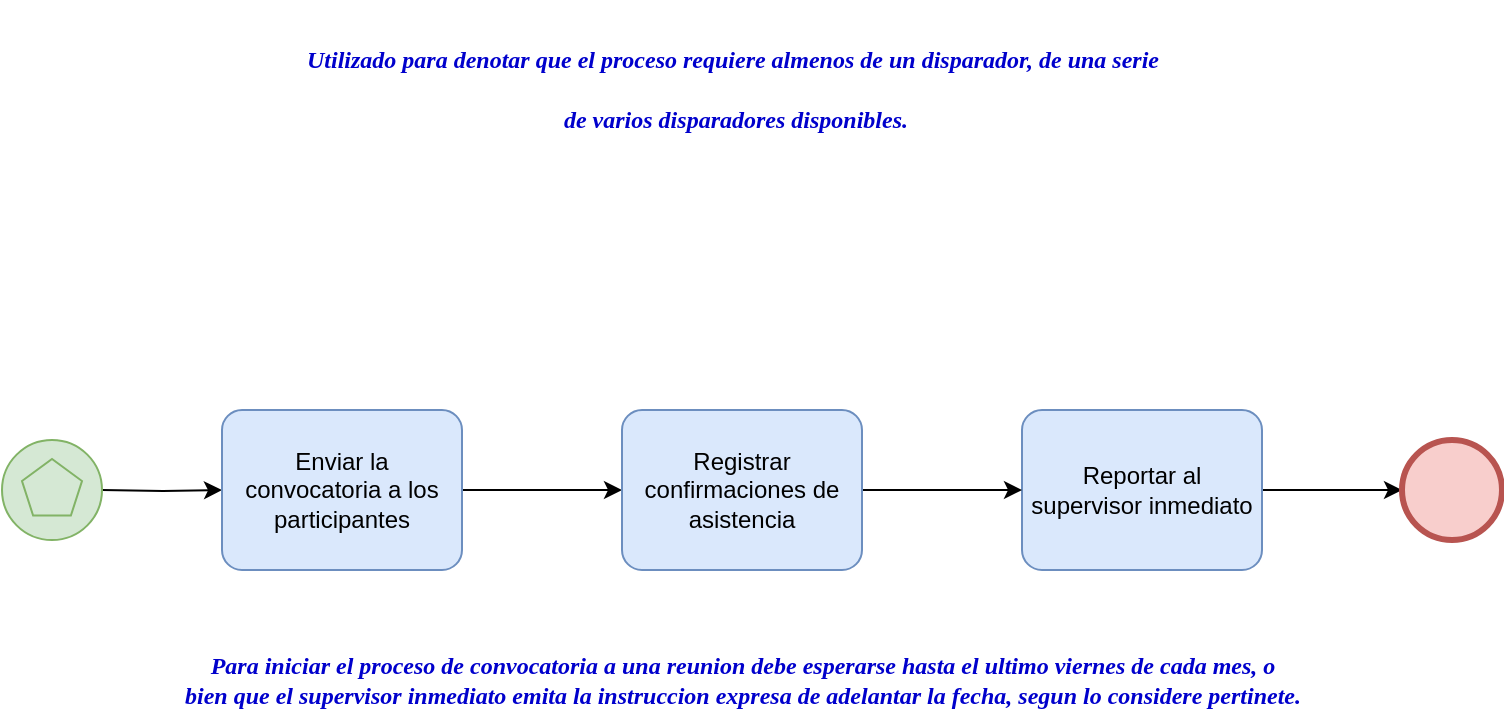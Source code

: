 <mxfile version="20.3.0" type="device"><diagram id="95sqsvZ5YvPY6ZDBJgJa" name="Página-1"><mxGraphModel dx="868" dy="553" grid="1" gridSize="10" guides="1" tooltips="1" connect="1" arrows="1" fold="1" page="1" pageScale="1" pageWidth="827" pageHeight="1169" math="0" shadow="0"><root><mxCell id="0"/><mxCell id="1" parent="0"/><mxCell id="RTNIbFe7Ar_VueKpxwac-6" style="edgeStyle=orthogonalEdgeStyle;rounded=0;orthogonalLoop=1;jettySize=auto;html=1;entryX=0;entryY=0.5;entryDx=0;entryDy=0;entryPerimeter=0;" edge="1" parent="1" target="RTNIbFe7Ar_VueKpxwac-2"><mxGeometry relative="1" as="geometry"><mxPoint x="80" y="255" as="sourcePoint"/></mxGeometry></mxCell><mxCell id="RTNIbFe7Ar_VueKpxwac-11" value="" style="edgeStyle=orthogonalEdgeStyle;rounded=0;orthogonalLoop=1;jettySize=auto;html=1;" edge="1" parent="1" source="RTNIbFe7Ar_VueKpxwac-2" target="RTNIbFe7Ar_VueKpxwac-4"><mxGeometry relative="1" as="geometry"/></mxCell><mxCell id="RTNIbFe7Ar_VueKpxwac-2" value="Enviar la convocatoria a los participantes" style="points=[[0.25,0,0],[0.5,0,0],[0.75,0,0],[1,0.25,0],[1,0.5,0],[1,0.75,0],[0.75,1,0],[0.5,1,0],[0.25,1,0],[0,0.75,0],[0,0.5,0],[0,0.25,0]];shape=mxgraph.bpmn.task;whiteSpace=wrap;rectStyle=rounded;size=10;taskMarker=abstract;fillColor=#dae8fc;strokeColor=#6c8ebf;" vertex="1" parent="1"><mxGeometry x="140" y="215" width="120" height="80" as="geometry"/></mxCell><mxCell id="RTNIbFe7Ar_VueKpxwac-10" style="edgeStyle=orthogonalEdgeStyle;rounded=0;orthogonalLoop=1;jettySize=auto;html=1;" edge="1" parent="1" source="RTNIbFe7Ar_VueKpxwac-3" target="RTNIbFe7Ar_VueKpxwac-5"><mxGeometry relative="1" as="geometry"/></mxCell><mxCell id="RTNIbFe7Ar_VueKpxwac-3" value="Reportar al supervisor inmediato" style="points=[[0.25,0,0],[0.5,0,0],[0.75,0,0],[1,0.25,0],[1,0.5,0],[1,0.75,0],[0.75,1,0],[0.5,1,0],[0.25,1,0],[0,0.75,0],[0,0.5,0],[0,0.25,0]];shape=mxgraph.bpmn.task;whiteSpace=wrap;rectStyle=rounded;size=10;taskMarker=abstract;fillColor=#dae8fc;strokeColor=#6c8ebf;" vertex="1" parent="1"><mxGeometry x="540" y="215" width="120" height="80" as="geometry"/></mxCell><mxCell id="RTNIbFe7Ar_VueKpxwac-8" style="edgeStyle=orthogonalEdgeStyle;rounded=0;orthogonalLoop=1;jettySize=auto;html=1;" edge="1" parent="1" source="RTNIbFe7Ar_VueKpxwac-4" target="RTNIbFe7Ar_VueKpxwac-3"><mxGeometry relative="1" as="geometry"/></mxCell><mxCell id="RTNIbFe7Ar_VueKpxwac-4" value="Registrar confirmaciones de asistencia" style="points=[[0.25,0,0],[0.5,0,0],[0.75,0,0],[1,0.25,0],[1,0.5,0],[1,0.75,0],[0.75,1,0],[0.5,1,0],[0.25,1,0],[0,0.75,0],[0,0.5,0],[0,0.25,0]];shape=mxgraph.bpmn.task;whiteSpace=wrap;rectStyle=rounded;size=10;taskMarker=abstract;fillColor=#dae8fc;strokeColor=#6c8ebf;" vertex="1" parent="1"><mxGeometry x="340" y="215" width="120" height="80" as="geometry"/></mxCell><mxCell id="RTNIbFe7Ar_VueKpxwac-5" value="" style="points=[[0.145,0.145,0],[0.5,0,0],[0.855,0.145,0],[1,0.5,0],[0.855,0.855,0],[0.5,1,0],[0.145,0.855,0],[0,0.5,0]];shape=mxgraph.bpmn.event;html=1;verticalLabelPosition=bottom;labelBackgroundColor=#ffffff;verticalAlign=top;align=center;perimeter=ellipsePerimeter;outlineConnect=0;aspect=fixed;outline=end;symbol=terminate2;fillColor=#f8cecc;strokeColor=#b85450;" vertex="1" parent="1"><mxGeometry x="730" y="230" width="50" height="50" as="geometry"/></mxCell><mxCell id="RTNIbFe7Ar_VueKpxwac-14" value="&lt;h4&gt;&lt;font color=&quot;#0000cc&quot; face=&quot;Georgia&quot;&gt;&lt;i style=&quot;background-color: rgb(255, 255, 255);&quot;&gt;Utilizado para denotar que el proceso requiere almenos de un disparador, de una serie&lt;/i&gt;&lt;/font&gt;&lt;/h4&gt;&lt;h4&gt;&lt;font color=&quot;#0000cc&quot; face=&quot;Georgia&quot;&gt;&lt;i style=&quot;background-color: rgb(255, 255, 255);&quot;&gt;&amp;nbsp;de varios disparadores disponibles.&lt;br&gt;&lt;/i&gt;&lt;/font&gt;&lt;/h4&gt;" style="text;html=1;align=center;verticalAlign=middle;resizable=0;points=[];autosize=1;strokeColor=none;fillColor=none;" vertex="1" parent="1"><mxGeometry x="110" y="10" width="570" height="90" as="geometry"/></mxCell><mxCell id="RTNIbFe7Ar_VueKpxwac-15" value="&lt;b&gt;&lt;i&gt;Para iniciar el proceso de convocatoria a una reunion debe esperarse hasta el ultimo viernes de cada mes, o &lt;br&gt;bien que el supervisor inmediato emita la instruccion expresa de adelantar la fecha, segun lo considere pertinete.&lt;br&gt;&lt;/i&gt;&lt;/b&gt;" style="text;html=1;align=center;verticalAlign=middle;resizable=0;points=[];autosize=1;strokeColor=none;fillColor=none;fontFamily=Georgia;fontColor=#0000CC;" vertex="1" parent="1"><mxGeometry x="35" y="330" width="730" height="40" as="geometry"/></mxCell><mxCell id="RTNIbFe7Ar_VueKpxwac-16" value="" style="points=[[0.145,0.145,0],[0.5,0,0],[0.855,0.145,0],[1,0.5,0],[0.855,0.855,0],[0.5,1,0],[0.145,0.855,0],[0,0.5,0]];shape=mxgraph.bpmn.event;html=1;verticalLabelPosition=bottom;labelBackgroundColor=#ffffff;verticalAlign=top;align=center;perimeter=ellipsePerimeter;outlineConnect=0;aspect=fixed;outline=standard;symbol=multiple;fontFamily=Georgia;fillColor=#d5e8d4;strokeColor=#82b366;" vertex="1" parent="1"><mxGeometry x="30" y="230" width="50" height="50" as="geometry"/></mxCell></root></mxGraphModel></diagram></mxfile>